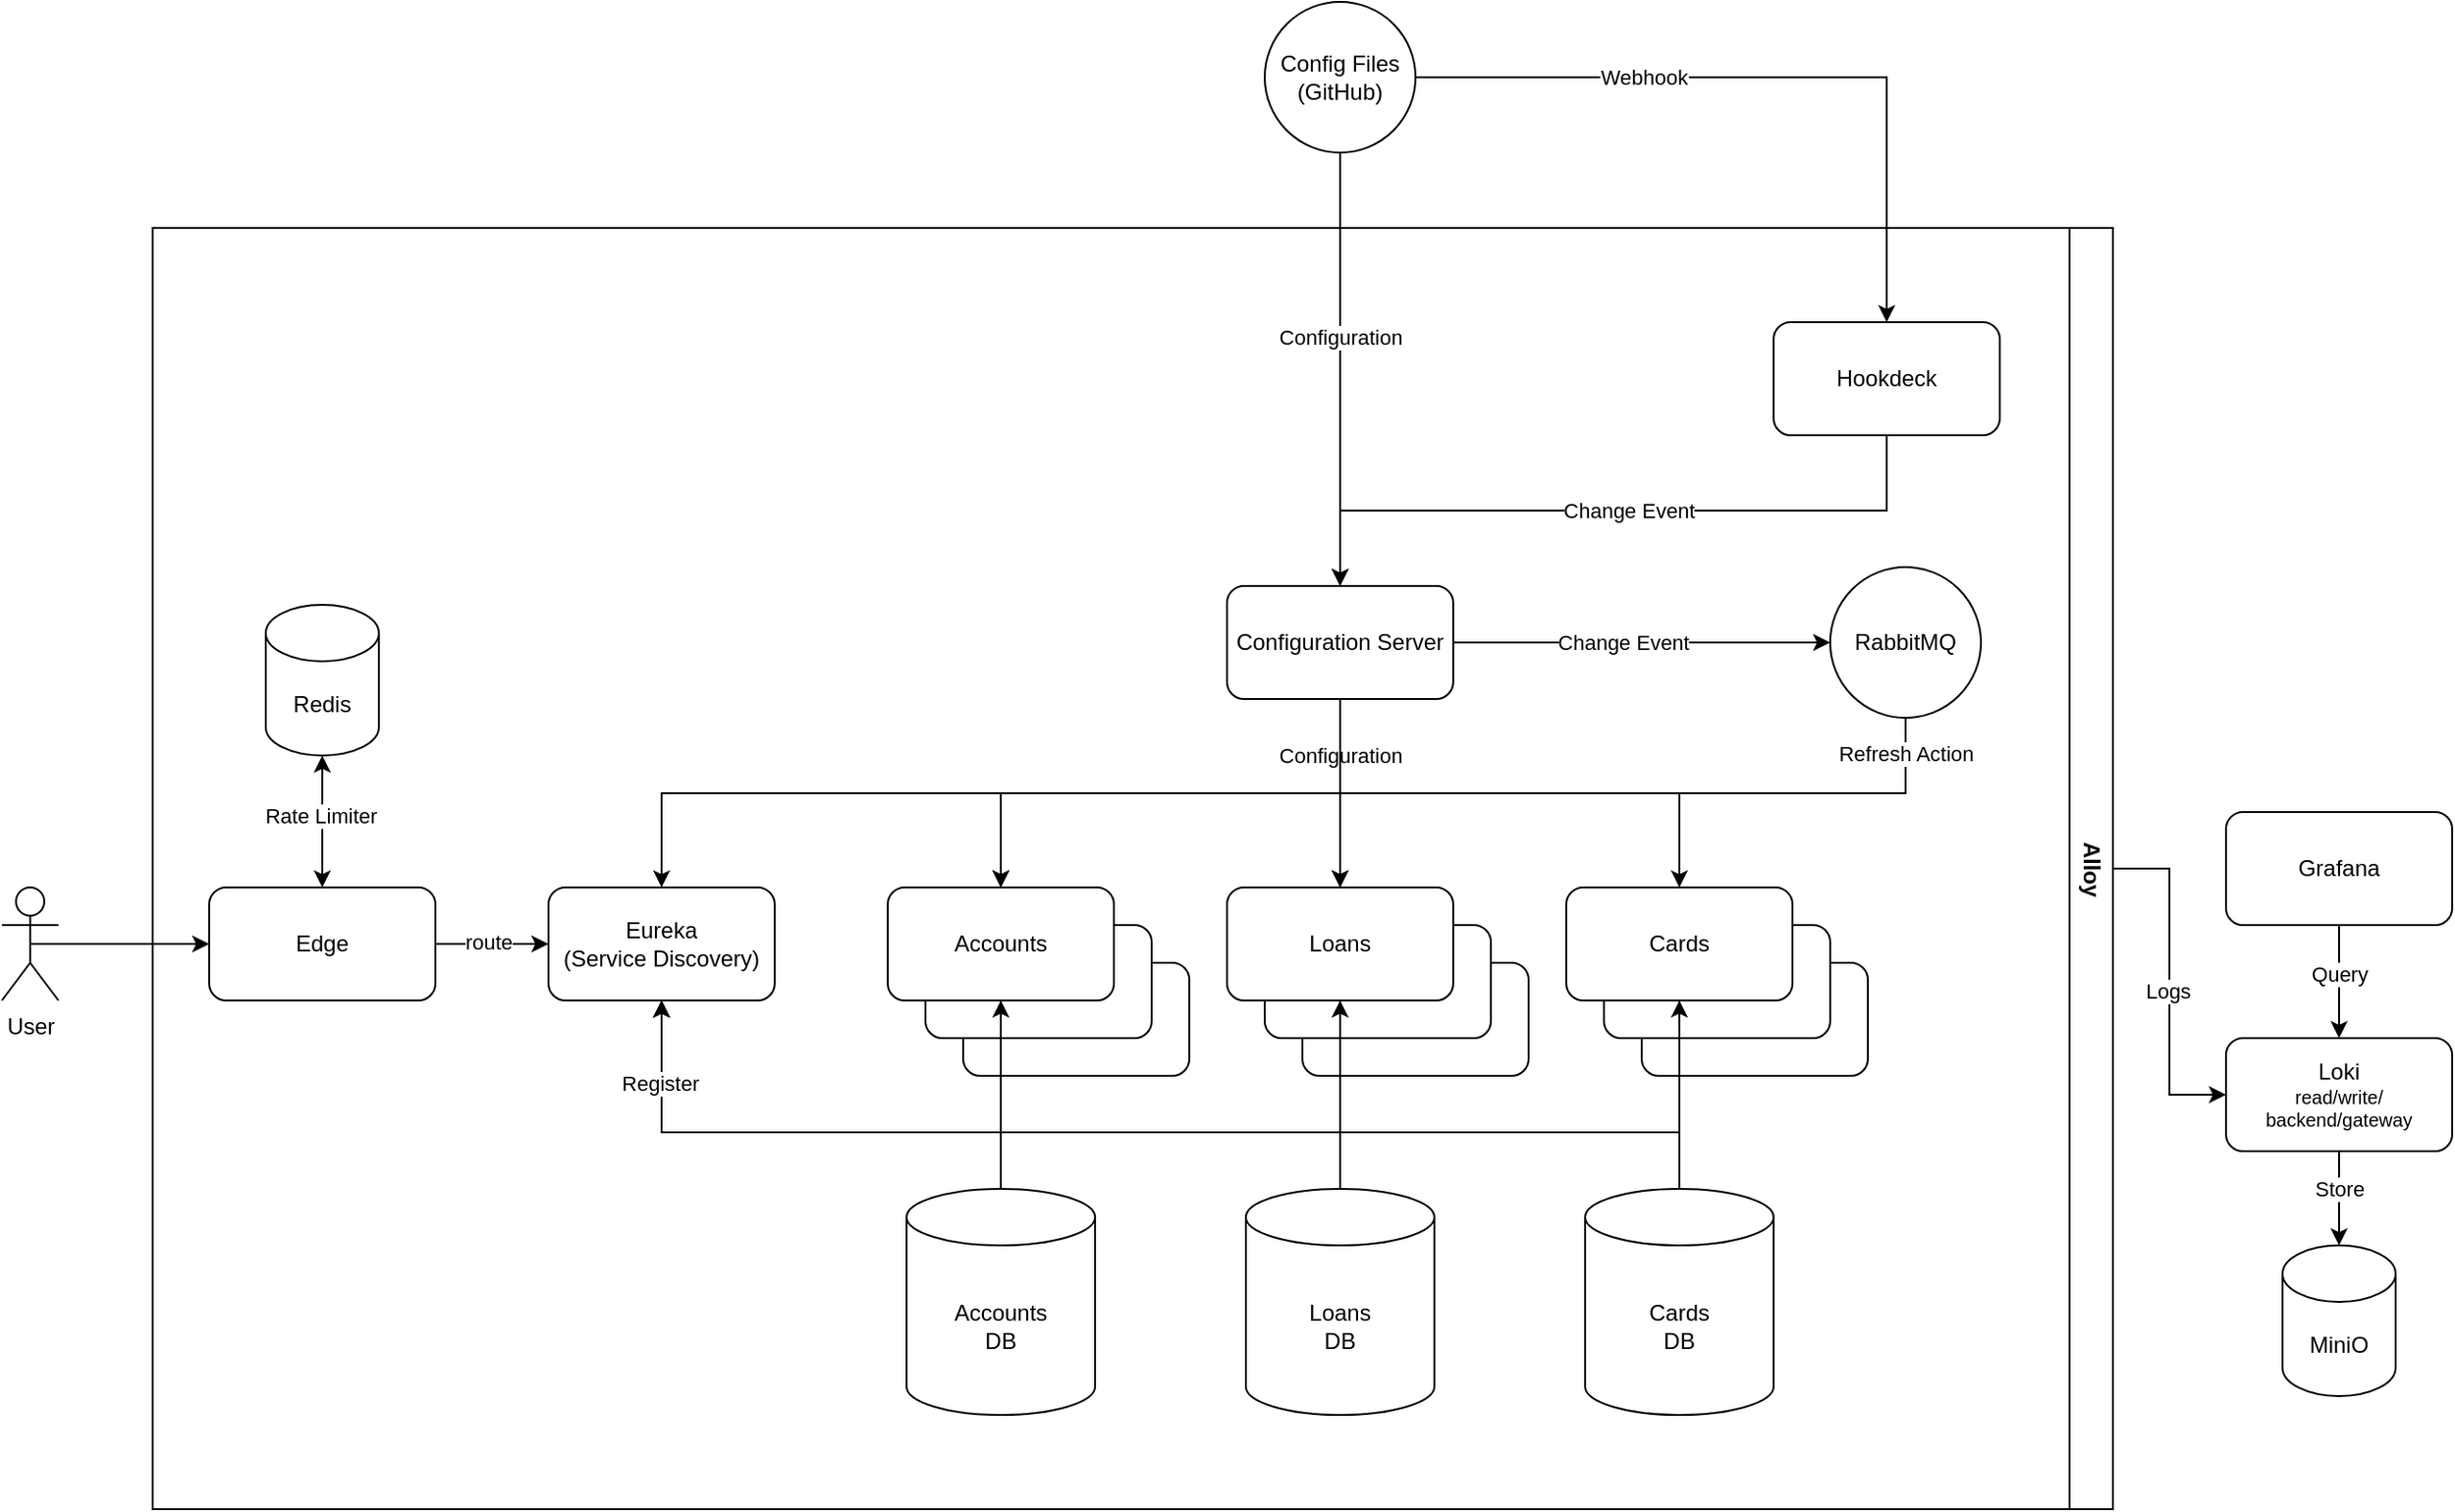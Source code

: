 <mxfile version="24.7.17">
  <diagram name="Page-1" id="WEYmO8pGZN6ESd8tHImd">
    <mxGraphModel dx="2428" dy="991" grid="1" gridSize="10" guides="1" tooltips="1" connect="1" arrows="1" fold="1" page="1" pageScale="1" pageWidth="850" pageHeight="1100" math="0" shadow="0">
      <root>
        <mxCell id="0" />
        <mxCell id="1" parent="0" />
        <mxCell id="0XZZTHt5jlhJ--hL06Qf-28" value="" style="rounded=1;whiteSpace=wrap;html=1;" parent="1" vertex="1">
          <mxGeometry x="570" y="580" width="120" height="60" as="geometry" />
        </mxCell>
        <mxCell id="0XZZTHt5jlhJ--hL06Qf-29" value="" style="rounded=1;whiteSpace=wrap;html=1;" parent="1" vertex="1">
          <mxGeometry x="550" y="560" width="120" height="60" as="geometry" />
        </mxCell>
        <mxCell id="0XZZTHt5jlhJ--hL06Qf-26" value="" style="rounded=1;whiteSpace=wrap;html=1;" parent="1" vertex="1">
          <mxGeometry x="390" y="580" width="120" height="60" as="geometry" />
        </mxCell>
        <mxCell id="0XZZTHt5jlhJ--hL06Qf-27" value="" style="rounded=1;whiteSpace=wrap;html=1;" parent="1" vertex="1">
          <mxGeometry x="370" y="560" width="120" height="60" as="geometry" />
        </mxCell>
        <mxCell id="0XZZTHt5jlhJ--hL06Qf-25" value="" style="rounded=1;whiteSpace=wrap;html=1;" parent="1" vertex="1">
          <mxGeometry x="210" y="580" width="120" height="60" as="geometry" />
        </mxCell>
        <mxCell id="0XZZTHt5jlhJ--hL06Qf-24" value="" style="rounded=1;whiteSpace=wrap;html=1;" parent="1" vertex="1">
          <mxGeometry x="190" y="560" width="120" height="60" as="geometry" />
        </mxCell>
        <mxCell id="0XZZTHt5jlhJ--hL06Qf-3" style="edgeStyle=orthogonalEdgeStyle;rounded=0;orthogonalLoop=1;jettySize=auto;html=1;exitX=1;exitY=0.5;exitDx=0;exitDy=0;entryX=0.5;entryY=0;entryDx=0;entryDy=0;" parent="1" source="0XZZTHt5jlhJ--hL06Qf-1" target="0XZZTHt5jlhJ--hL06Qf-2" edge="1">
          <mxGeometry relative="1" as="geometry" />
        </mxCell>
        <mxCell id="0XZZTHt5jlhJ--hL06Qf-4" value="Webhook" style="edgeLabel;html=1;align=center;verticalAlign=middle;resizable=0;points=[];" parent="0XZZTHt5jlhJ--hL06Qf-3" vertex="1" connectable="0">
          <mxGeometry x="-0.3" y="3" relative="1" as="geometry">
            <mxPoint x="-12" y="3" as="offset" />
          </mxGeometry>
        </mxCell>
        <mxCell id="0XZZTHt5jlhJ--hL06Qf-30" style="edgeStyle=orthogonalEdgeStyle;rounded=0;orthogonalLoop=1;jettySize=auto;html=1;exitX=0.5;exitY=1;exitDx=0;exitDy=0;entryX=0.5;entryY=0;entryDx=0;entryDy=0;" parent="1" source="0XZZTHt5jlhJ--hL06Qf-1" target="0XZZTHt5jlhJ--hL06Qf-5" edge="1">
          <mxGeometry relative="1" as="geometry" />
        </mxCell>
        <mxCell id="0XZZTHt5jlhJ--hL06Qf-31" value="Configuration" style="edgeLabel;html=1;align=center;verticalAlign=middle;resizable=0;points=[];" parent="0XZZTHt5jlhJ--hL06Qf-30" vertex="1" connectable="0">
          <mxGeometry x="-0.15" relative="1" as="geometry">
            <mxPoint as="offset" />
          </mxGeometry>
        </mxCell>
        <mxCell id="0XZZTHt5jlhJ--hL06Qf-1" value="Config Files&lt;br&gt;(GitHub)" style="ellipse;whiteSpace=wrap;html=1;aspect=fixed;" parent="1" vertex="1">
          <mxGeometry x="370" y="70" width="80" height="80" as="geometry" />
        </mxCell>
        <mxCell id="0XZZTHt5jlhJ--hL06Qf-6" style="edgeStyle=orthogonalEdgeStyle;rounded=0;orthogonalLoop=1;jettySize=auto;html=1;exitX=0.5;exitY=1;exitDx=0;exitDy=0;entryX=0.5;entryY=0;entryDx=0;entryDy=0;" parent="1" source="0XZZTHt5jlhJ--hL06Qf-2" target="0XZZTHt5jlhJ--hL06Qf-5" edge="1">
          <mxGeometry relative="1" as="geometry" />
        </mxCell>
        <mxCell id="0XZZTHt5jlhJ--hL06Qf-7" value="Change Event" style="edgeLabel;html=1;align=center;verticalAlign=middle;resizable=0;points=[];" parent="0XZZTHt5jlhJ--hL06Qf-6" vertex="1" connectable="0">
          <mxGeometry x="-0.3" y="2" relative="1" as="geometry">
            <mxPoint x="-48" y="-2" as="offset" />
          </mxGeometry>
        </mxCell>
        <mxCell id="0XZZTHt5jlhJ--hL06Qf-2" value="Hookdeck" style="rounded=1;whiteSpace=wrap;html=1;" parent="1" vertex="1">
          <mxGeometry x="640" y="240" width="120" height="60" as="geometry" />
        </mxCell>
        <mxCell id="0XZZTHt5jlhJ--hL06Qf-11" style="edgeStyle=orthogonalEdgeStyle;rounded=0;orthogonalLoop=1;jettySize=auto;html=1;exitX=0.5;exitY=1;exitDx=0;exitDy=0;entryX=0.5;entryY=0;entryDx=0;entryDy=0;" parent="1" source="0XZZTHt5jlhJ--hL06Qf-5" target="0XZZTHt5jlhJ--hL06Qf-8" edge="1">
          <mxGeometry relative="1" as="geometry" />
        </mxCell>
        <mxCell id="0XZZTHt5jlhJ--hL06Qf-12" style="edgeStyle=orthogonalEdgeStyle;rounded=0;orthogonalLoop=1;jettySize=auto;html=1;exitX=0.5;exitY=1;exitDx=0;exitDy=0;entryX=0.5;entryY=0;entryDx=0;entryDy=0;" parent="1" source="0XZZTHt5jlhJ--hL06Qf-5" target="0XZZTHt5jlhJ--hL06Qf-9" edge="1">
          <mxGeometry relative="1" as="geometry" />
        </mxCell>
        <mxCell id="0XZZTHt5jlhJ--hL06Qf-13" style="edgeStyle=orthogonalEdgeStyle;rounded=0;orthogonalLoop=1;jettySize=auto;html=1;exitX=0.5;exitY=1;exitDx=0;exitDy=0;entryX=0.5;entryY=0;entryDx=0;entryDy=0;" parent="1" source="0XZZTHt5jlhJ--hL06Qf-5" target="0XZZTHt5jlhJ--hL06Qf-10" edge="1">
          <mxGeometry relative="1" as="geometry" />
        </mxCell>
        <mxCell id="0XZZTHt5jlhJ--hL06Qf-23" value="Configuration" style="edgeLabel;html=1;align=center;verticalAlign=middle;resizable=0;points=[];" parent="0XZZTHt5jlhJ--hL06Qf-13" vertex="1" connectable="0">
          <mxGeometry x="-0.861" y="1" relative="1" as="geometry">
            <mxPoint x="-1" y="10" as="offset" />
          </mxGeometry>
        </mxCell>
        <mxCell id="0XZZTHt5jlhJ--hL06Qf-18" style="edgeStyle=orthogonalEdgeStyle;rounded=0;orthogonalLoop=1;jettySize=auto;html=1;exitX=1;exitY=0.5;exitDx=0;exitDy=0;entryX=0;entryY=0.5;entryDx=0;entryDy=0;" parent="1" source="0XZZTHt5jlhJ--hL06Qf-5" target="0XZZTHt5jlhJ--hL06Qf-17" edge="1">
          <mxGeometry relative="1" as="geometry" />
        </mxCell>
        <mxCell id="0XZZTHt5jlhJ--hL06Qf-19" value="Change Event" style="edgeLabel;html=1;align=center;verticalAlign=middle;resizable=0;points=[];" parent="0XZZTHt5jlhJ--hL06Qf-18" vertex="1" connectable="0">
          <mxGeometry x="0.2" y="1" relative="1" as="geometry">
            <mxPoint x="-30" y="1" as="offset" />
          </mxGeometry>
        </mxCell>
        <mxCell id="9YzoH5AJqj38oU7WomZZ-8" style="edgeStyle=orthogonalEdgeStyle;rounded=0;orthogonalLoop=1;jettySize=auto;html=1;exitX=0.5;exitY=1;exitDx=0;exitDy=0;entryX=0.5;entryY=0;entryDx=0;entryDy=0;" parent="1" source="0XZZTHt5jlhJ--hL06Qf-5" target="9YzoH5AJqj38oU7WomZZ-7" edge="1">
          <mxGeometry relative="1" as="geometry" />
        </mxCell>
        <mxCell id="0XZZTHt5jlhJ--hL06Qf-5" value="Configuration Server" style="rounded=1;whiteSpace=wrap;html=1;" parent="1" vertex="1">
          <mxGeometry x="350" y="380" width="120" height="60" as="geometry" />
        </mxCell>
        <mxCell id="9YzoH5AJqj38oU7WomZZ-14" style="edgeStyle=orthogonalEdgeStyle;rounded=0;orthogonalLoop=1;jettySize=auto;html=1;exitX=0.5;exitY=1;exitDx=0;exitDy=0;entryX=0.5;entryY=1;entryDx=0;entryDy=0;" parent="1" source="0XZZTHt5jlhJ--hL06Qf-8" target="9YzoH5AJqj38oU7WomZZ-7" edge="1">
          <mxGeometry relative="1" as="geometry">
            <Array as="points">
              <mxPoint x="230" y="670" />
              <mxPoint x="50" y="670" />
            </Array>
          </mxGeometry>
        </mxCell>
        <mxCell id="0XZZTHt5jlhJ--hL06Qf-8" value="Accounts" style="rounded=1;whiteSpace=wrap;html=1;" parent="1" vertex="1">
          <mxGeometry x="170" y="540" width="120" height="60" as="geometry" />
        </mxCell>
        <mxCell id="9YzoH5AJqj38oU7WomZZ-15" style="edgeStyle=orthogonalEdgeStyle;rounded=0;orthogonalLoop=1;jettySize=auto;html=1;exitX=0.5;exitY=1;exitDx=0;exitDy=0;entryX=0.5;entryY=1;entryDx=0;entryDy=0;" parent="1" source="0XZZTHt5jlhJ--hL06Qf-9" target="9YzoH5AJqj38oU7WomZZ-7" edge="1">
          <mxGeometry relative="1" as="geometry">
            <Array as="points">
              <mxPoint x="410" y="670" />
              <mxPoint x="50" y="670" />
            </Array>
          </mxGeometry>
        </mxCell>
        <mxCell id="0XZZTHt5jlhJ--hL06Qf-9" value="Loans" style="rounded=1;whiteSpace=wrap;html=1;" parent="1" vertex="1">
          <mxGeometry x="350" y="540" width="120" height="60" as="geometry" />
        </mxCell>
        <mxCell id="9YzoH5AJqj38oU7WomZZ-16" style="edgeStyle=orthogonalEdgeStyle;rounded=0;orthogonalLoop=1;jettySize=auto;html=1;exitX=0.5;exitY=1;exitDx=0;exitDy=0;entryX=0.5;entryY=1;entryDx=0;entryDy=0;" parent="1" source="0XZZTHt5jlhJ--hL06Qf-10" target="9YzoH5AJqj38oU7WomZZ-7" edge="1">
          <mxGeometry relative="1" as="geometry">
            <Array as="points">
              <mxPoint x="590" y="670" />
              <mxPoint x="50" y="670" />
            </Array>
          </mxGeometry>
        </mxCell>
        <mxCell id="9YzoH5AJqj38oU7WomZZ-17" value="Register" style="edgeLabel;html=1;align=center;verticalAlign=middle;resizable=0;points=[];" parent="9YzoH5AJqj38oU7WomZZ-16" vertex="1" connectable="0">
          <mxGeometry x="0.871" y="1" relative="1" as="geometry">
            <mxPoint as="offset" />
          </mxGeometry>
        </mxCell>
        <mxCell id="0XZZTHt5jlhJ--hL06Qf-10" value="Cards" style="rounded=1;whiteSpace=wrap;html=1;" parent="1" vertex="1">
          <mxGeometry x="530" y="540" width="120" height="60" as="geometry" />
        </mxCell>
        <mxCell id="0XZZTHt5jlhJ--hL06Qf-20" style="edgeStyle=orthogonalEdgeStyle;rounded=0;orthogonalLoop=1;jettySize=auto;html=1;exitX=0.5;exitY=1;exitDx=0;exitDy=0;entryX=0.5;entryY=0;entryDx=0;entryDy=0;" parent="1" source="0XZZTHt5jlhJ--hL06Qf-17" target="0XZZTHt5jlhJ--hL06Qf-8" edge="1">
          <mxGeometry relative="1" as="geometry">
            <Array as="points">
              <mxPoint x="710" y="490" />
              <mxPoint x="230" y="490" />
            </Array>
          </mxGeometry>
        </mxCell>
        <mxCell id="0XZZTHt5jlhJ--hL06Qf-21" style="edgeStyle=orthogonalEdgeStyle;rounded=0;orthogonalLoop=1;jettySize=auto;html=1;exitX=0.5;exitY=1;exitDx=0;exitDy=0;entryX=0.5;entryY=0;entryDx=0;entryDy=0;" parent="1" source="0XZZTHt5jlhJ--hL06Qf-17" target="0XZZTHt5jlhJ--hL06Qf-9" edge="1">
          <mxGeometry relative="1" as="geometry">
            <Array as="points">
              <mxPoint x="710" y="490" />
              <mxPoint x="410" y="490" />
            </Array>
          </mxGeometry>
        </mxCell>
        <mxCell id="0XZZTHt5jlhJ--hL06Qf-22" value="Refresh Action" style="edgeLabel;html=1;align=center;verticalAlign=middle;resizable=0;points=[];" parent="0XZZTHt5jlhJ--hL06Qf-21" vertex="1" connectable="0">
          <mxGeometry x="-0.91" relative="1" as="geometry">
            <mxPoint y="1" as="offset" />
          </mxGeometry>
        </mxCell>
        <mxCell id="0XZZTHt5jlhJ--hL06Qf-17" value="RabbitMQ" style="ellipse;whiteSpace=wrap;html=1;aspect=fixed;" parent="1" vertex="1">
          <mxGeometry x="670" y="370" width="80" height="80" as="geometry" />
        </mxCell>
        <mxCell id="9YzoH5AJqj38oU7WomZZ-11" style="edgeStyle=orthogonalEdgeStyle;rounded=0;orthogonalLoop=1;jettySize=auto;html=1;exitX=0.5;exitY=0;exitDx=0;exitDy=0;exitPerimeter=0;entryX=0.5;entryY=1;entryDx=0;entryDy=0;" parent="1" source="9YzoH5AJqj38oU7WomZZ-1" target="0XZZTHt5jlhJ--hL06Qf-8" edge="1">
          <mxGeometry relative="1" as="geometry" />
        </mxCell>
        <mxCell id="9YzoH5AJqj38oU7WomZZ-1" value="Accounts&lt;div&gt;DB&lt;/div&gt;" style="shape=cylinder3;whiteSpace=wrap;html=1;boundedLbl=1;backgroundOutline=1;size=15;" parent="1" vertex="1">
          <mxGeometry x="180" y="700" width="100" height="120" as="geometry" />
        </mxCell>
        <mxCell id="9YzoH5AJqj38oU7WomZZ-10" style="edgeStyle=orthogonalEdgeStyle;rounded=0;orthogonalLoop=1;jettySize=auto;html=1;exitX=0.5;exitY=0;exitDx=0;exitDy=0;exitPerimeter=0;entryX=0.5;entryY=1;entryDx=0;entryDy=0;" parent="1" source="9YzoH5AJqj38oU7WomZZ-3" target="0XZZTHt5jlhJ--hL06Qf-9" edge="1">
          <mxGeometry relative="1" as="geometry" />
        </mxCell>
        <mxCell id="9YzoH5AJqj38oU7WomZZ-3" value="Loans&lt;div&gt;DB&lt;/div&gt;" style="shape=cylinder3;whiteSpace=wrap;html=1;boundedLbl=1;backgroundOutline=1;size=15;" parent="1" vertex="1">
          <mxGeometry x="360" y="700" width="100" height="120" as="geometry" />
        </mxCell>
        <mxCell id="9YzoH5AJqj38oU7WomZZ-9" style="edgeStyle=orthogonalEdgeStyle;rounded=0;orthogonalLoop=1;jettySize=auto;html=1;exitX=0.5;exitY=0;exitDx=0;exitDy=0;exitPerimeter=0;entryX=0.5;entryY=1;entryDx=0;entryDy=0;" parent="1" source="9YzoH5AJqj38oU7WomZZ-5" target="0XZZTHt5jlhJ--hL06Qf-10" edge="1">
          <mxGeometry relative="1" as="geometry" />
        </mxCell>
        <mxCell id="9YzoH5AJqj38oU7WomZZ-5" value="Cards&lt;div&gt;DB&lt;/div&gt;" style="shape=cylinder3;whiteSpace=wrap;html=1;boundedLbl=1;backgroundOutline=1;size=15;" parent="1" vertex="1">
          <mxGeometry x="540" y="700" width="100" height="120" as="geometry" />
        </mxCell>
        <mxCell id="9YzoH5AJqj38oU7WomZZ-7" value="Eureka&lt;div&gt;(Service Discovery)&lt;/div&gt;" style="rounded=1;whiteSpace=wrap;html=1;" parent="1" vertex="1">
          <mxGeometry x="-10" y="540" width="120" height="60" as="geometry" />
        </mxCell>
        <mxCell id="54uNulKhkZT0QkPLE8ii-4" style="edgeStyle=orthogonalEdgeStyle;rounded=0;orthogonalLoop=1;jettySize=auto;html=1;exitX=1;exitY=0.5;exitDx=0;exitDy=0;entryX=0;entryY=0.5;entryDx=0;entryDy=0;" edge="1" parent="1" source="54uNulKhkZT0QkPLE8ii-1" target="9YzoH5AJqj38oU7WomZZ-7">
          <mxGeometry relative="1" as="geometry" />
        </mxCell>
        <mxCell id="54uNulKhkZT0QkPLE8ii-5" value="route" style="edgeLabel;html=1;align=center;verticalAlign=middle;resizable=0;points=[];" vertex="1" connectable="0" parent="54uNulKhkZT0QkPLE8ii-4">
          <mxGeometry x="-0.06" y="1" relative="1" as="geometry">
            <mxPoint as="offset" />
          </mxGeometry>
        </mxCell>
        <mxCell id="54uNulKhkZT0QkPLE8ii-1" value="Edge" style="rounded=1;whiteSpace=wrap;html=1;" vertex="1" parent="1">
          <mxGeometry x="-190" y="540" width="120" height="60" as="geometry" />
        </mxCell>
        <mxCell id="54uNulKhkZT0QkPLE8ii-10" style="edgeStyle=orthogonalEdgeStyle;rounded=0;orthogonalLoop=1;jettySize=auto;html=1;exitX=0.5;exitY=1;exitDx=0;exitDy=0;entryX=0.5;entryY=0;entryDx=0;entryDy=0;startArrow=classic;startFill=1;exitPerimeter=0;" edge="1" parent="1" source="54uNulKhkZT0QkPLE8ii-31" target="54uNulKhkZT0QkPLE8ii-1">
          <mxGeometry relative="1" as="geometry">
            <mxPoint x="-130" y="460" as="sourcePoint" />
          </mxGeometry>
        </mxCell>
        <mxCell id="54uNulKhkZT0QkPLE8ii-11" value="Rate Limiter" style="edgeLabel;html=1;align=center;verticalAlign=middle;resizable=0;points=[];" vertex="1" connectable="0" parent="54uNulKhkZT0QkPLE8ii-10">
          <mxGeometry x="-0.1" y="-1" relative="1" as="geometry">
            <mxPoint as="offset" />
          </mxGeometry>
        </mxCell>
        <mxCell id="54uNulKhkZT0QkPLE8ii-23" style="edgeStyle=orthogonalEdgeStyle;rounded=0;orthogonalLoop=1;jettySize=auto;html=1;exitX=0.5;exitY=1;exitDx=0;exitDy=0;entryX=0.5;entryY=0;entryDx=0;entryDy=0;entryPerimeter=0;" edge="1" parent="1" source="54uNulKhkZT0QkPLE8ii-17" target="54uNulKhkZT0QkPLE8ii-32">
          <mxGeometry relative="1" as="geometry">
            <mxPoint x="940" y="730" as="targetPoint" />
          </mxGeometry>
        </mxCell>
        <mxCell id="54uNulKhkZT0QkPLE8ii-24" value="Store" style="edgeLabel;html=1;align=center;verticalAlign=middle;resizable=0;points=[];" vertex="1" connectable="0" parent="54uNulKhkZT0QkPLE8ii-23">
          <mxGeometry x="-0.48" y="-1" relative="1" as="geometry">
            <mxPoint x="1" y="7" as="offset" />
          </mxGeometry>
        </mxCell>
        <mxCell id="54uNulKhkZT0QkPLE8ii-17" value="Loki&lt;div style=&quot;font-size: 10px;&quot;&gt;&lt;font style=&quot;font-size: 10px;&quot;&gt;read/write/&lt;/font&gt;&lt;/div&gt;&lt;div style=&quot;font-size: 10px;&quot;&gt;&lt;font style=&quot;font-size: 10px;&quot;&gt;backend/gateway&lt;/font&gt;&lt;/div&gt;" style="rounded=1;whiteSpace=wrap;html=1;" vertex="1" parent="1">
          <mxGeometry x="880" y="620" width="120" height="60" as="geometry" />
        </mxCell>
        <mxCell id="54uNulKhkZT0QkPLE8ii-20" style="edgeStyle=orthogonalEdgeStyle;rounded=0;orthogonalLoop=1;jettySize=auto;html=1;exitX=0.5;exitY=1;exitDx=0;exitDy=0;entryX=0.5;entryY=0;entryDx=0;entryDy=0;" edge="1" parent="1" source="54uNulKhkZT0QkPLE8ii-19" target="54uNulKhkZT0QkPLE8ii-17">
          <mxGeometry relative="1" as="geometry" />
        </mxCell>
        <mxCell id="54uNulKhkZT0QkPLE8ii-21" value="Query" style="edgeLabel;html=1;align=center;verticalAlign=middle;resizable=0;points=[];" vertex="1" connectable="0" parent="54uNulKhkZT0QkPLE8ii-20">
          <mxGeometry x="-0.133" y="3" relative="1" as="geometry">
            <mxPoint x="-3" as="offset" />
          </mxGeometry>
        </mxCell>
        <mxCell id="54uNulKhkZT0QkPLE8ii-19" value="Grafana" style="rounded=1;whiteSpace=wrap;html=1;" vertex="1" parent="1">
          <mxGeometry x="880" y="500" width="120" height="60" as="geometry" />
        </mxCell>
        <mxCell id="54uNulKhkZT0QkPLE8ii-30" style="edgeStyle=orthogonalEdgeStyle;rounded=0;orthogonalLoop=1;jettySize=auto;html=1;exitX=0.5;exitY=0.5;exitDx=0;exitDy=0;exitPerimeter=0;entryX=0;entryY=0.5;entryDx=0;entryDy=0;" edge="1" parent="1" source="54uNulKhkZT0QkPLE8ii-25" target="54uNulKhkZT0QkPLE8ii-1">
          <mxGeometry relative="1" as="geometry" />
        </mxCell>
        <mxCell id="54uNulKhkZT0QkPLE8ii-25" value="User" style="shape=umlActor;verticalLabelPosition=bottom;verticalAlign=top;html=1;outlineConnect=0;" vertex="1" parent="1">
          <mxGeometry x="-300" y="540" width="30" height="60" as="geometry" />
        </mxCell>
        <mxCell id="54uNulKhkZT0QkPLE8ii-31" value="Redis" style="shape=cylinder3;whiteSpace=wrap;html=1;boundedLbl=1;backgroundOutline=1;size=15;" vertex="1" parent="1">
          <mxGeometry x="-160" y="390" width="60" height="80" as="geometry" />
        </mxCell>
        <mxCell id="54uNulKhkZT0QkPLE8ii-32" value="MiniO" style="shape=cylinder3;whiteSpace=wrap;html=1;boundedLbl=1;backgroundOutline=1;size=15;" vertex="1" parent="1">
          <mxGeometry x="910" y="730" width="60" height="80" as="geometry" />
        </mxCell>
        <mxCell id="54uNulKhkZT0QkPLE8ii-34" style="edgeStyle=orthogonalEdgeStyle;rounded=0;orthogonalLoop=1;jettySize=auto;html=1;exitX=0;exitY=0.5;exitDx=0;exitDy=0;entryX=0;entryY=0.5;entryDx=0;entryDy=0;" edge="1" parent="1" source="54uNulKhkZT0QkPLE8ii-33" target="54uNulKhkZT0QkPLE8ii-17">
          <mxGeometry relative="1" as="geometry" />
        </mxCell>
        <mxCell id="54uNulKhkZT0QkPLE8ii-35" value="Logs" style="edgeLabel;html=1;align=center;verticalAlign=middle;resizable=0;points=[];" vertex="1" connectable="0" parent="54uNulKhkZT0QkPLE8ii-34">
          <mxGeometry x="0.051" y="-1" relative="1" as="geometry">
            <mxPoint as="offset" />
          </mxGeometry>
        </mxCell>
        <mxCell id="54uNulKhkZT0QkPLE8ii-33" value="Alloy" style="swimlane;horizontal=0;whiteSpace=wrap;html=1;rotation=-180;" vertex="1" parent="1">
          <mxGeometry x="-220" y="190" width="1040" height="680" as="geometry" />
        </mxCell>
      </root>
    </mxGraphModel>
  </diagram>
</mxfile>
